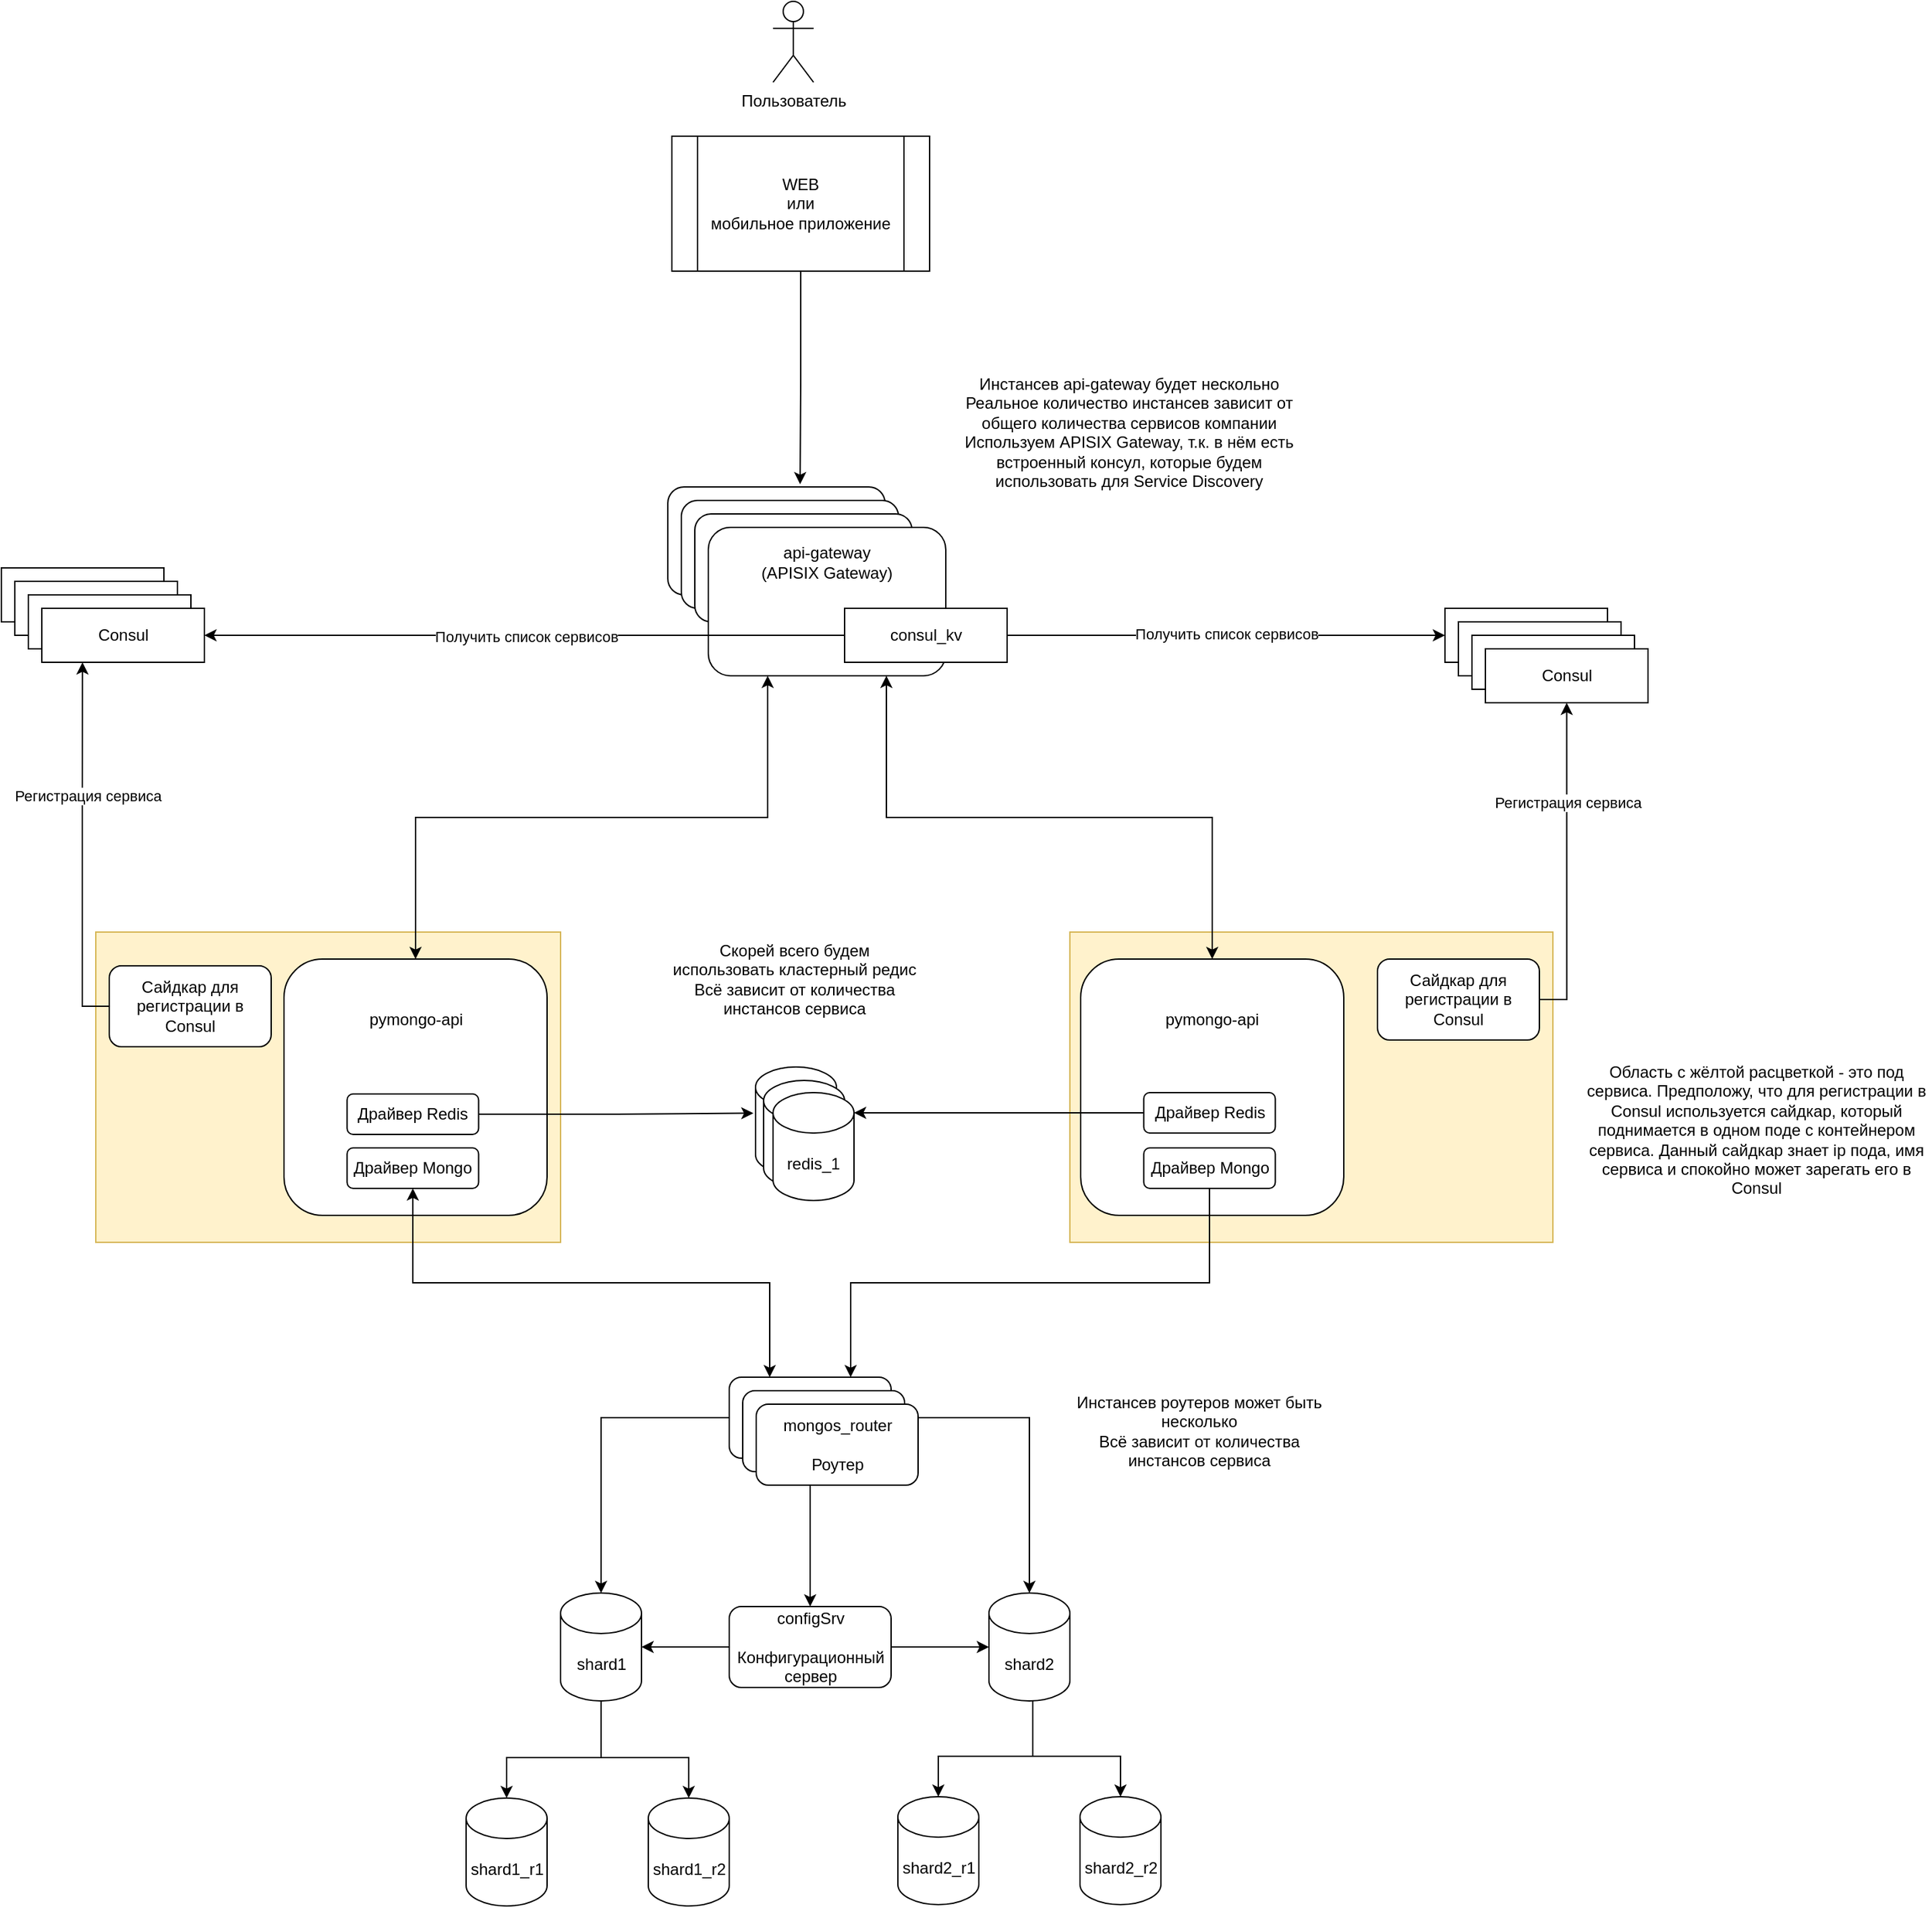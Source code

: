 <mxfile version="24.6.4" type="device">
  <diagram name="Page-1" id="-H_mtQnk-PTXWXPvYvuk">
    <mxGraphModel dx="2760" dy="2583" grid="1" gridSize="10" guides="1" tooltips="1" connect="1" arrows="1" fold="1" page="1" pageScale="1" pageWidth="1169" pageHeight="827" math="0" shadow="0">
      <root>
        <mxCell id="0" />
        <mxCell id="1" parent="0" />
        <mxCell id="st85K4Z8vBVdBcALYrPj-187" value="" style="rounded=0;whiteSpace=wrap;html=1;fillColor=#fff2cc;strokeColor=#d6b656;" vertex="1" parent="1">
          <mxGeometry x="560" y="-10" width="344.5" height="230" as="geometry" />
        </mxCell>
        <mxCell id="st85K4Z8vBVdBcALYrPj-186" value="" style="rounded=0;whiteSpace=wrap;html=1;fillColor=#fff2cc;strokeColor=#d6b656;" vertex="1" parent="1">
          <mxGeometry x="1282" y="-10" width="358" height="230" as="geometry" />
        </mxCell>
        <mxCell id="st85K4Z8vBVdBcALYrPj-108" value="pymongo-api&lt;div&gt;&lt;br&gt;&lt;/div&gt;&lt;div&gt;&lt;br&gt;&lt;/div&gt;&lt;div&gt;&lt;br&gt;&lt;/div&gt;&lt;div&gt;&lt;br&gt;&lt;/div&gt;&lt;div&gt;&lt;br&gt;&lt;/div&gt;&lt;div&gt;&lt;br&gt;&lt;/div&gt;&lt;div&gt;&lt;br&gt;&lt;/div&gt;" style="rounded=1;whiteSpace=wrap;html=1;" vertex="1" parent="1">
          <mxGeometry x="699.5" y="10" width="195" height="190" as="geometry" />
        </mxCell>
        <mxCell id="zA23MoTUsTF4_91t8viU-2" value="shard1" style="shape=cylinder3;whiteSpace=wrap;html=1;boundedLbl=1;backgroundOutline=1;size=15;" parent="1" vertex="1">
          <mxGeometry x="904.5" y="480" width="60" height="80" as="geometry" />
        </mxCell>
        <mxCell id="D9CXgukpsAMVDsTzwWb0-2" value="configSrv&lt;div&gt;&lt;br&gt;&lt;div&gt;Конфигурационный&lt;/div&gt;&lt;div&gt;сервер&lt;/div&gt;&lt;/div&gt;" style="rounded=1;whiteSpace=wrap;html=1;" parent="1" vertex="1">
          <mxGeometry x="1029.5" y="490" width="120" height="60" as="geometry" />
        </mxCell>
        <mxCell id="D9CXgukpsAMVDsTzwWb0-9" style="edgeStyle=orthogonalEdgeStyle;rounded=0;orthogonalLoop=1;jettySize=auto;html=1;entryX=0.5;entryY=0;entryDx=0;entryDy=0;exitX=0.5;exitY=1;exitDx=0;exitDy=0;startArrow=none;startFill=0;" parent="1" source="D9CXgukpsAMVDsTzwWb0-3" target="D9CXgukpsAMVDsTzwWb0-2" edge="1">
          <mxGeometry relative="1" as="geometry" />
        </mxCell>
        <mxCell id="D9CXgukpsAMVDsTzwWb0-4" value="shard2" style="shape=cylinder3;whiteSpace=wrap;html=1;boundedLbl=1;backgroundOutline=1;size=15;" parent="1" vertex="1">
          <mxGeometry x="1222" y="480" width="60" height="80" as="geometry" />
        </mxCell>
        <mxCell id="D9CXgukpsAMVDsTzwWb0-5" style="edgeStyle=orthogonalEdgeStyle;rounded=0;orthogonalLoop=1;jettySize=auto;html=1;entryX=0.5;entryY=0;entryDx=0;entryDy=0;entryPerimeter=0;startArrow=none;startFill=0;" parent="1" source="D9CXgukpsAMVDsTzwWb0-3" target="zA23MoTUsTF4_91t8viU-2" edge="1">
          <mxGeometry relative="1" as="geometry" />
        </mxCell>
        <mxCell id="D9CXgukpsAMVDsTzwWb0-6" style="edgeStyle=orthogonalEdgeStyle;rounded=0;orthogonalLoop=1;jettySize=auto;html=1;entryX=0.5;entryY=0;entryDx=0;entryDy=0;entryPerimeter=0;startArrow=none;startFill=0;" parent="1" source="D9CXgukpsAMVDsTzwWb0-3" target="D9CXgukpsAMVDsTzwWb0-4" edge="1">
          <mxGeometry relative="1" as="geometry" />
        </mxCell>
        <mxCell id="42_YZ537Ep9w2OHwn1Fl-1" value="shard1_r1" style="shape=cylinder3;whiteSpace=wrap;html=1;boundedLbl=1;backgroundOutline=1;size=15;" parent="1" vertex="1">
          <mxGeometry x="834.5" y="632" width="60" height="80" as="geometry" />
        </mxCell>
        <mxCell id="42_YZ537Ep9w2OHwn1Fl-2" value="shard1_r2" style="shape=cylinder3;whiteSpace=wrap;html=1;boundedLbl=1;backgroundOutline=1;size=15;" parent="1" vertex="1">
          <mxGeometry x="969.5" y="632" width="60" height="80" as="geometry" />
        </mxCell>
        <mxCell id="42_YZ537Ep9w2OHwn1Fl-3" style="edgeStyle=orthogonalEdgeStyle;rounded=0;orthogonalLoop=1;jettySize=auto;html=1;entryX=0.5;entryY=0;entryDx=0;entryDy=0;entryPerimeter=0;exitX=0.5;exitY=1;exitDx=0;exitDy=0;exitPerimeter=0;" parent="1" source="zA23MoTUsTF4_91t8viU-2" target="42_YZ537Ep9w2OHwn1Fl-1" edge="1">
          <mxGeometry relative="1" as="geometry">
            <Array as="points">
              <mxPoint x="934.5" y="602" />
              <mxPoint x="864.5" y="602" />
            </Array>
          </mxGeometry>
        </mxCell>
        <mxCell id="42_YZ537Ep9w2OHwn1Fl-4" style="edgeStyle=orthogonalEdgeStyle;rounded=0;orthogonalLoop=1;jettySize=auto;html=1;entryX=0.5;entryY=0;entryDx=0;entryDy=0;entryPerimeter=0;" parent="1" target="42_YZ537Ep9w2OHwn1Fl-2" edge="1">
          <mxGeometry relative="1" as="geometry">
            <mxPoint x="934.5" y="562" as="sourcePoint" />
            <Array as="points">
              <mxPoint x="934.5" y="602" />
              <mxPoint x="999.5" y="602" />
            </Array>
          </mxGeometry>
        </mxCell>
        <mxCell id="42_YZ537Ep9w2OHwn1Fl-5" value="shard2_r1" style="shape=cylinder3;whiteSpace=wrap;html=1;boundedLbl=1;backgroundOutline=1;size=15;" parent="1" vertex="1">
          <mxGeometry x="1154.5" y="631" width="60" height="80" as="geometry" />
        </mxCell>
        <mxCell id="42_YZ537Ep9w2OHwn1Fl-6" value="shard2_r2" style="shape=cylinder3;whiteSpace=wrap;html=1;boundedLbl=1;backgroundOutline=1;size=15;" parent="1" vertex="1">
          <mxGeometry x="1289.5" y="631" width="60" height="80" as="geometry" />
        </mxCell>
        <mxCell id="42_YZ537Ep9w2OHwn1Fl-7" style="edgeStyle=orthogonalEdgeStyle;rounded=0;orthogonalLoop=1;jettySize=auto;html=1;entryX=0.5;entryY=0;entryDx=0;entryDy=0;entryPerimeter=0;exitX=0.5;exitY=1;exitDx=0;exitDy=0;exitPerimeter=0;" parent="1" target="42_YZ537Ep9w2OHwn1Fl-5" edge="1">
          <mxGeometry relative="1" as="geometry">
            <mxPoint x="1254.5" y="560" as="sourcePoint" />
            <Array as="points">
              <mxPoint x="1254.5" y="601" />
              <mxPoint x="1184.5" y="601" />
            </Array>
          </mxGeometry>
        </mxCell>
        <mxCell id="42_YZ537Ep9w2OHwn1Fl-8" style="edgeStyle=orthogonalEdgeStyle;rounded=0;orthogonalLoop=1;jettySize=auto;html=1;entryX=0.5;entryY=0;entryDx=0;entryDy=0;entryPerimeter=0;" parent="1" target="42_YZ537Ep9w2OHwn1Fl-6" edge="1">
          <mxGeometry relative="1" as="geometry">
            <mxPoint x="1254.5" y="561" as="sourcePoint" />
            <Array as="points">
              <mxPoint x="1254.5" y="601" />
              <mxPoint x="1319.5" y="601" />
            </Array>
          </mxGeometry>
        </mxCell>
        <mxCell id="42_YZ537Ep9w2OHwn1Fl-9" style="edgeStyle=orthogonalEdgeStyle;rounded=0;orthogonalLoop=1;jettySize=auto;html=1;entryX=0;entryY=0.5;entryDx=0;entryDy=0;entryPerimeter=0;" parent="1" source="D9CXgukpsAMVDsTzwWb0-2" target="D9CXgukpsAMVDsTzwWb0-4" edge="1">
          <mxGeometry relative="1" as="geometry" />
        </mxCell>
        <mxCell id="42_YZ537Ep9w2OHwn1Fl-12" style="edgeStyle=orthogonalEdgeStyle;rounded=0;orthogonalLoop=1;jettySize=auto;html=1;entryX=1;entryY=0.5;entryDx=0;entryDy=0;entryPerimeter=0;" parent="1" source="D9CXgukpsAMVDsTzwWb0-2" target="zA23MoTUsTF4_91t8viU-2" edge="1">
          <mxGeometry relative="1" as="geometry" />
        </mxCell>
        <mxCell id="D9CXgukpsAMVDsTzwWb0-3" value="&lt;div&gt;mongos_router&lt;/div&gt;&lt;div&gt;&lt;br&gt;&lt;/div&gt;Роутер" style="rounded=1;whiteSpace=wrap;html=1;" parent="1" vertex="1">
          <mxGeometry x="1029.5" y="320" width="120" height="60" as="geometry" />
        </mxCell>
        <mxCell id="D9CXgukpsAMVDsTzwWb0-8" style="edgeStyle=orthogonalEdgeStyle;rounded=0;orthogonalLoop=1;jettySize=auto;html=1;startArrow=classic;startFill=1;exitX=0.5;exitY=1;exitDx=0;exitDy=0;entryX=0.25;entryY=0;entryDx=0;entryDy=0;" parent="1" source="st85K4Z8vBVdBcALYrPj-59" target="D9CXgukpsAMVDsTzwWb0-3" edge="1">
          <mxGeometry relative="1" as="geometry">
            <mxPoint x="796.5" y="180" as="sourcePoint" />
            <mxPoint x="1060" y="310" as="targetPoint" />
          </mxGeometry>
        </mxCell>
        <mxCell id="st85K4Z8vBVdBcALYrPj-7" value="Драйвер Redis" style="rounded=1;whiteSpace=wrap;html=1;" vertex="1" parent="1">
          <mxGeometry x="746.25" y="110" width="97.5" height="30" as="geometry" />
        </mxCell>
        <mxCell id="st85K4Z8vBVdBcALYrPj-8" value="redis_1" style="shape=cylinder3;whiteSpace=wrap;html=1;boundedLbl=1;backgroundOutline=1;size=15;" vertex="1" parent="1">
          <mxGeometry x="1049" y="90" width="60" height="80" as="geometry" />
        </mxCell>
        <mxCell id="st85K4Z8vBVdBcALYrPj-9" style="edgeStyle=orthogonalEdgeStyle;rounded=0;orthogonalLoop=1;jettySize=auto;html=1;entryX=-0.026;entryY=0.428;entryDx=0;entryDy=0;entryPerimeter=0;" edge="1" parent="1" source="st85K4Z8vBVdBcALYrPj-7" target="st85K4Z8vBVdBcALYrPj-8">
          <mxGeometry relative="1" as="geometry">
            <mxPoint x="990" y="130" as="targetPoint" />
          </mxGeometry>
        </mxCell>
        <mxCell id="st85K4Z8vBVdBcALYrPj-59" value="Драйвер Mongo" style="rounded=1;whiteSpace=wrap;html=1;" vertex="1" parent="1">
          <mxGeometry x="746.25" y="150" width="97.5" height="30" as="geometry" />
        </mxCell>
        <mxCell id="st85K4Z8vBVdBcALYrPj-155" value="pymongo-api&lt;div&gt;&lt;br&gt;&lt;/div&gt;&lt;div&gt;&lt;br&gt;&lt;/div&gt;&lt;div&gt;&lt;br&gt;&lt;/div&gt;&lt;div&gt;&lt;br&gt;&lt;/div&gt;&lt;div&gt;&lt;br&gt;&lt;/div&gt;&lt;div&gt;&lt;br&gt;&lt;/div&gt;&lt;div&gt;&lt;br&gt;&lt;/div&gt;" style="rounded=1;whiteSpace=wrap;html=1;" vertex="1" parent="1">
          <mxGeometry x="1290" y="10" width="195" height="190" as="geometry" />
        </mxCell>
        <mxCell id="st85K4Z8vBVdBcALYrPj-156" value="Драйвер Redis" style="rounded=1;whiteSpace=wrap;html=1;" vertex="1" parent="1">
          <mxGeometry x="1336.75" y="109" width="97.5" height="30" as="geometry" />
        </mxCell>
        <mxCell id="st85K4Z8vBVdBcALYrPj-161" style="edgeStyle=orthogonalEdgeStyle;rounded=0;orthogonalLoop=1;jettySize=auto;html=1;exitX=0.5;exitY=1;exitDx=0;exitDy=0;entryX=0.75;entryY=0;entryDx=0;entryDy=0;" edge="1" parent="1" source="st85K4Z8vBVdBcALYrPj-157" target="D9CXgukpsAMVDsTzwWb0-3">
          <mxGeometry relative="1" as="geometry" />
        </mxCell>
        <mxCell id="st85K4Z8vBVdBcALYrPj-157" value="Драйвер Mongo" style="rounded=1;whiteSpace=wrap;html=1;" vertex="1" parent="1">
          <mxGeometry x="1336.75" y="150" width="97.5" height="30" as="geometry" />
        </mxCell>
        <mxCell id="st85K4Z8vBVdBcALYrPj-164" value="redis_1" style="shape=cylinder3;whiteSpace=wrap;html=1;boundedLbl=1;backgroundOutline=1;size=15;" vertex="1" parent="1">
          <mxGeometry x="1055" y="100" width="60" height="80" as="geometry" />
        </mxCell>
        <mxCell id="st85K4Z8vBVdBcALYrPj-165" value="redis_1" style="shape=cylinder3;whiteSpace=wrap;html=1;boundedLbl=1;backgroundOutline=1;size=15;" vertex="1" parent="1">
          <mxGeometry x="1062" y="109" width="60" height="80" as="geometry" />
        </mxCell>
        <mxCell id="st85K4Z8vBVdBcALYrPj-166" style="edgeStyle=orthogonalEdgeStyle;rounded=0;orthogonalLoop=1;jettySize=auto;html=1;entryX=1;entryY=0;entryDx=0;entryDy=15;entryPerimeter=0;" edge="1" parent="1" source="st85K4Z8vBVdBcALYrPj-156" target="st85K4Z8vBVdBcALYrPj-165">
          <mxGeometry relative="1" as="geometry" />
        </mxCell>
        <mxCell id="st85K4Z8vBVdBcALYrPj-167" value="&lt;div style=&quot;text-align: center;&quot;&gt;&lt;span style=&quot;background-color: initial;&quot;&gt;Инстансев роутеров может быть несколько&lt;/span&gt;&lt;/div&gt;&lt;div style=&quot;text-align: center;&quot;&gt;&lt;span style=&quot;background-color: initial;&quot;&gt;Всё зависит от количества инстансов сервиса&lt;/span&gt;&lt;/div&gt;" style="text;whiteSpace=wrap;html=1;" vertex="1" parent="1">
          <mxGeometry x="1282" y="325" width="190" height="90" as="geometry" />
        </mxCell>
        <mxCell id="st85K4Z8vBVdBcALYrPj-168" value="&lt;div&gt;mongos_router&lt;/div&gt;&lt;div&gt;&lt;br&gt;&lt;/div&gt;Роутер" style="rounded=1;whiteSpace=wrap;html=1;" vertex="1" parent="1">
          <mxGeometry x="1039.5" y="330" width="120" height="60" as="geometry" />
        </mxCell>
        <mxCell id="st85K4Z8vBVdBcALYrPj-169" value="&lt;div&gt;mongos_router&lt;/div&gt;&lt;div&gt;&lt;br&gt;&lt;/div&gt;Роутер" style="rounded=1;whiteSpace=wrap;html=1;" vertex="1" parent="1">
          <mxGeometry x="1049.5" y="340" width="120" height="60" as="geometry" />
        </mxCell>
        <mxCell id="st85K4Z8vBVdBcALYrPj-170" value="&lt;div style=&quot;text-align: center;&quot;&gt;Скорей всего будем использовать кластерный редис&lt;/div&gt;&lt;div style=&quot;text-align: center;&quot;&gt;&lt;span style=&quot;background-color: initial;&quot;&gt;Всё зависит от количества инстансов сервиса&lt;/span&gt;&lt;/div&gt;" style="text;whiteSpace=wrap;html=1;" vertex="1" parent="1">
          <mxGeometry x="984" y="-10" width="186" height="90" as="geometry" />
        </mxCell>
        <mxCell id="st85K4Z8vBVdBcALYrPj-171" value="api-gateway" style="rounded=1;whiteSpace=wrap;html=1;" vertex="1" parent="1">
          <mxGeometry x="984" y="-340" width="161" height="80" as="geometry" />
        </mxCell>
        <mxCell id="st85K4Z8vBVdBcALYrPj-172" value="api-gateway" style="rounded=1;whiteSpace=wrap;html=1;" vertex="1" parent="1">
          <mxGeometry x="994" y="-330" width="161" height="80" as="geometry" />
        </mxCell>
        <mxCell id="st85K4Z8vBVdBcALYrPj-173" value="api-gateway" style="rounded=1;whiteSpace=wrap;html=1;" vertex="1" parent="1">
          <mxGeometry x="1004" y="-320" width="161" height="80" as="geometry" />
        </mxCell>
        <mxCell id="st85K4Z8vBVdBcALYrPj-175" style="edgeStyle=orthogonalEdgeStyle;rounded=0;orthogonalLoop=1;jettySize=auto;html=1;entryX=0.5;entryY=0;entryDx=0;entryDy=0;exitX=0.75;exitY=1;exitDx=0;exitDy=0;startArrow=classic;startFill=1;" edge="1" parent="1" source="st85K4Z8vBVdBcALYrPj-174" target="st85K4Z8vBVdBcALYrPj-155">
          <mxGeometry relative="1" as="geometry" />
        </mxCell>
        <mxCell id="st85K4Z8vBVdBcALYrPj-176" style="edgeStyle=orthogonalEdgeStyle;rounded=0;orthogonalLoop=1;jettySize=auto;html=1;entryX=0.5;entryY=0;entryDx=0;entryDy=0;exitX=0.25;exitY=1;exitDx=0;exitDy=0;startArrow=classic;startFill=1;" edge="1" parent="1" source="st85K4Z8vBVdBcALYrPj-174" target="st85K4Z8vBVdBcALYrPj-108">
          <mxGeometry relative="1" as="geometry" />
        </mxCell>
        <mxCell id="st85K4Z8vBVdBcALYrPj-174" value="api-gateway&lt;div&gt;(APISIX Gateway)&lt;/div&gt;&lt;div&gt;&lt;br&gt;&lt;/div&gt;&lt;div&gt;&lt;br&gt;&lt;/div&gt;&lt;div&gt;&lt;br&gt;&lt;/div&gt;&lt;div&gt;&lt;br&gt;&lt;/div&gt;" style="rounded=1;whiteSpace=wrap;html=1;" vertex="1" parent="1">
          <mxGeometry x="1014" y="-310" width="176" height="110" as="geometry" />
        </mxCell>
        <mxCell id="st85K4Z8vBVdBcALYrPj-179" style="edgeStyle=orthogonalEdgeStyle;rounded=0;orthogonalLoop=1;jettySize=auto;html=1;entryX=0.609;entryY=-0.025;entryDx=0;entryDy=0;entryPerimeter=0;" edge="1" parent="1" source="st85K4Z8vBVdBcALYrPj-178" target="st85K4Z8vBVdBcALYrPj-171">
          <mxGeometry relative="1" as="geometry" />
        </mxCell>
        <mxCell id="st85K4Z8vBVdBcALYrPj-178" value="WEB&lt;div&gt;или&lt;/div&gt;&lt;div&gt;мобильное приложение&lt;/div&gt;" style="shape=process;whiteSpace=wrap;html=1;backgroundOutline=1;" vertex="1" parent="1">
          <mxGeometry x="987" y="-600" width="191" height="100" as="geometry" />
        </mxCell>
        <mxCell id="st85K4Z8vBVdBcALYrPj-180" value="Пользователь" style="shape=umlActor;verticalLabelPosition=bottom;verticalAlign=top;html=1;outlineConnect=0;" vertex="1" parent="1">
          <mxGeometry x="1062" y="-700" width="30" height="60" as="geometry" />
        </mxCell>
        <mxCell id="st85K4Z8vBVdBcALYrPj-181" value="&lt;div style=&quot;text-align: center;&quot;&gt;&lt;span style=&quot;background-color: initial;&quot;&gt;Инстансев api-gateway будет нескольно&lt;/span&gt;&lt;/div&gt;&lt;div style=&quot;text-align: center;&quot;&gt;&lt;span style=&quot;background-color: initial;&quot;&gt;Реальное количество инстансев зависит от общего количества сервисов компании&lt;/span&gt;&lt;/div&gt;&lt;div style=&quot;text-align: center;&quot;&gt;&lt;span style=&quot;background-color: initial;&quot;&gt;Используем APISIX Gateway, т.к. в нём есть встроенный консул, которые будем использовать для Service Discovery&lt;/span&gt;&lt;/div&gt;" style="text;whiteSpace=wrap;html=1;" vertex="1" parent="1">
          <mxGeometry x="1200" y="-430" width="250" height="100" as="geometry" />
        </mxCell>
        <mxCell id="st85K4Z8vBVdBcALYrPj-184" style="edgeStyle=orthogonalEdgeStyle;rounded=0;orthogonalLoop=1;jettySize=auto;html=1;entryX=0;entryY=0.5;entryDx=0;entryDy=0;" edge="1" parent="1" source="st85K4Z8vBVdBcALYrPj-182" target="st85K4Z8vBVdBcALYrPj-183">
          <mxGeometry relative="1" as="geometry" />
        </mxCell>
        <mxCell id="st85K4Z8vBVdBcALYrPj-185" value="Получить список сервисов" style="edgeLabel;html=1;align=center;verticalAlign=middle;resizable=0;points=[];" vertex="1" connectable="0" parent="st85K4Z8vBVdBcALYrPj-184">
          <mxGeometry x="-0.003" y="1" relative="1" as="geometry">
            <mxPoint as="offset" />
          </mxGeometry>
        </mxCell>
        <mxCell id="st85K4Z8vBVdBcALYrPj-182" value="consul_kv" style="rounded=0;whiteSpace=wrap;html=1;" vertex="1" parent="1">
          <mxGeometry x="1115" y="-250" width="120.5" height="40" as="geometry" />
        </mxCell>
        <mxCell id="st85K4Z8vBVdBcALYrPj-183" value="Consul" style="rounded=0;whiteSpace=wrap;html=1;" vertex="1" parent="1">
          <mxGeometry x="1560" y="-250" width="120.5" height="40" as="geometry" />
        </mxCell>
        <mxCell id="st85K4Z8vBVdBcALYrPj-191" style="edgeStyle=orthogonalEdgeStyle;rounded=0;orthogonalLoop=1;jettySize=auto;html=1;entryX=0.5;entryY=1;entryDx=0;entryDy=0;exitX=1;exitY=0.5;exitDx=0;exitDy=0;" edge="1" parent="1" source="st85K4Z8vBVdBcALYrPj-188" target="st85K4Z8vBVdBcALYrPj-201">
          <mxGeometry relative="1" as="geometry" />
        </mxCell>
        <mxCell id="st85K4Z8vBVdBcALYrPj-205" value="Регистрация сервиса" style="edgeLabel;html=1;align=center;verticalAlign=middle;resizable=0;points=[];" vertex="1" connectable="0" parent="st85K4Z8vBVdBcALYrPj-191">
          <mxGeometry x="0.382" relative="1" as="geometry">
            <mxPoint y="-1" as="offset" />
          </mxGeometry>
        </mxCell>
        <mxCell id="st85K4Z8vBVdBcALYrPj-188" value="Сайдкар для регистрации в Consul" style="rounded=1;whiteSpace=wrap;html=1;" vertex="1" parent="1">
          <mxGeometry x="1510" y="10" width="120" height="60" as="geometry" />
        </mxCell>
        <mxCell id="st85K4Z8vBVdBcALYrPj-193" style="edgeStyle=orthogonalEdgeStyle;rounded=0;orthogonalLoop=1;jettySize=auto;html=1;entryX=0.25;entryY=1;entryDx=0;entryDy=0;exitX=0;exitY=0.5;exitDx=0;exitDy=0;" edge="1" parent="1" source="st85K4Z8vBVdBcALYrPj-189" target="st85K4Z8vBVdBcALYrPj-198">
          <mxGeometry relative="1" as="geometry" />
        </mxCell>
        <mxCell id="st85K4Z8vBVdBcALYrPj-204" value="Регистрация сервиса" style="edgeLabel;html=1;align=center;verticalAlign=middle;resizable=0;points=[];" vertex="1" connectable="0" parent="st85K4Z8vBVdBcALYrPj-193">
          <mxGeometry x="0.282" y="-4" relative="1" as="geometry">
            <mxPoint as="offset" />
          </mxGeometry>
        </mxCell>
        <mxCell id="st85K4Z8vBVdBcALYrPj-189" value="Сайдкар для регистрации в Consul" style="rounded=1;whiteSpace=wrap;html=1;" vertex="1" parent="1">
          <mxGeometry x="570" y="15" width="120" height="60" as="geometry" />
        </mxCell>
        <mxCell id="st85K4Z8vBVdBcALYrPj-192" value="Consul" style="rounded=0;whiteSpace=wrap;html=1;" vertex="1" parent="1">
          <mxGeometry x="490" y="-280" width="120.5" height="40" as="geometry" />
        </mxCell>
        <mxCell id="st85K4Z8vBVdBcALYrPj-194" style="edgeStyle=orthogonalEdgeStyle;rounded=0;orthogonalLoop=1;jettySize=auto;html=1;entryX=1;entryY=0.5;entryDx=0;entryDy=0;exitX=0;exitY=0.5;exitDx=0;exitDy=0;" edge="1" parent="1" source="st85K4Z8vBVdBcALYrPj-182" target="st85K4Z8vBVdBcALYrPj-198">
          <mxGeometry relative="1" as="geometry">
            <mxPoint x="1246" y="-220" as="sourcePoint" />
            <mxPoint x="1570" y="-220" as="targetPoint" />
          </mxGeometry>
        </mxCell>
        <mxCell id="st85K4Z8vBVdBcALYrPj-195" value="Получить список сервисов" style="edgeLabel;html=1;align=center;verticalAlign=middle;resizable=0;points=[];" vertex="1" connectable="0" parent="st85K4Z8vBVdBcALYrPj-194">
          <mxGeometry x="-0.003" y="1" relative="1" as="geometry">
            <mxPoint as="offset" />
          </mxGeometry>
        </mxCell>
        <mxCell id="st85K4Z8vBVdBcALYrPj-196" value="Consul" style="rounded=0;whiteSpace=wrap;html=1;" vertex="1" parent="1">
          <mxGeometry x="500" y="-270" width="120.5" height="40" as="geometry" />
        </mxCell>
        <mxCell id="st85K4Z8vBVdBcALYrPj-197" value="Consul" style="rounded=0;whiteSpace=wrap;html=1;" vertex="1" parent="1">
          <mxGeometry x="510" y="-260" width="120.5" height="40" as="geometry" />
        </mxCell>
        <mxCell id="st85K4Z8vBVdBcALYrPj-198" value="Consul" style="rounded=0;whiteSpace=wrap;html=1;" vertex="1" parent="1">
          <mxGeometry x="520" y="-250" width="120.5" height="40" as="geometry" />
        </mxCell>
        <mxCell id="st85K4Z8vBVdBcALYrPj-199" value="Consul" style="rounded=0;whiteSpace=wrap;html=1;" vertex="1" parent="1">
          <mxGeometry x="1570" y="-240" width="120.5" height="40" as="geometry" />
        </mxCell>
        <mxCell id="st85K4Z8vBVdBcALYrPj-200" value="Consul" style="rounded=0;whiteSpace=wrap;html=1;" vertex="1" parent="1">
          <mxGeometry x="1580" y="-230" width="120.5" height="40" as="geometry" />
        </mxCell>
        <mxCell id="st85K4Z8vBVdBcALYrPj-201" value="Consul" style="rounded=0;whiteSpace=wrap;html=1;" vertex="1" parent="1">
          <mxGeometry x="1590" y="-220" width="120.5" height="40" as="geometry" />
        </mxCell>
        <mxCell id="st85K4Z8vBVdBcALYrPj-203" value="&lt;div style=&quot;text-align: center;&quot;&gt;Область с жёлтой расцветкой - это под сервиса. Предположу, что для регистрации в Consul используется сайдкар, который поднимается в одном поде с контейнером сервиса. Данный сайдкар знает ip пода, имя сервиса и спокойно может зарегать его в Consul&lt;/div&gt;" style="text;whiteSpace=wrap;html=1;" vertex="1" parent="1">
          <mxGeometry x="1660" y="80" width="260" height="140" as="geometry" />
        </mxCell>
      </root>
    </mxGraphModel>
  </diagram>
</mxfile>
